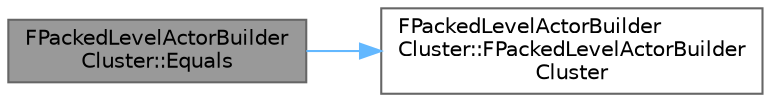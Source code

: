 digraph "FPackedLevelActorBuilderCluster::Equals"
{
 // INTERACTIVE_SVG=YES
 // LATEX_PDF_SIZE
  bgcolor="transparent";
  edge [fontname=Helvetica,fontsize=10,labelfontname=Helvetica,labelfontsize=10];
  node [fontname=Helvetica,fontsize=10,shape=box,height=0.2,width=0.4];
  rankdir="LR";
  Node1 [id="Node000001",label="FPackedLevelActorBuilder\lCluster::Equals",height=0.2,width=0.4,color="gray40", fillcolor="grey60", style="filled", fontcolor="black",tooltip=" "];
  Node1 -> Node2 [id="edge1_Node000001_Node000002",color="steelblue1",style="solid",tooltip=" "];
  Node2 [id="Node000002",label="FPackedLevelActorBuilder\lCluster::FPackedLevelActorBuilder\lCluster",height=0.2,width=0.4,color="grey40", fillcolor="white", style="filled",URL="$d1/dab/classFPackedLevelActorBuilderCluster.html#aea90c5c1b3ebb98e15af0c0145bfaf11",tooltip=" "];
}
